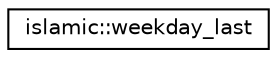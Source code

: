 digraph "Graphical Class Hierarchy"
{
 // LATEX_PDF_SIZE
  edge [fontname="Helvetica",fontsize="10",labelfontname="Helvetica",labelfontsize="10"];
  node [fontname="Helvetica",fontsize="10",shape=record];
  rankdir="LR";
  Node0 [label="islamic::weekday_last",height=0.2,width=0.4,color="black", fillcolor="white", style="filled",URL="$classislamic_1_1weekday__last.html",tooltip=" "];
}

